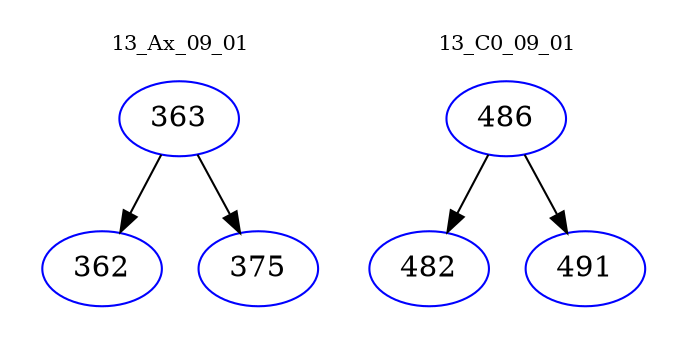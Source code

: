 digraph{
subgraph cluster_0 {
color = white
label = "13_Ax_09_01";
fontsize=10;
T0_363 [label="363", color="blue"]
T0_363 -> T0_362 [color="black"]
T0_362 [label="362", color="blue"]
T0_363 -> T0_375 [color="black"]
T0_375 [label="375", color="blue"]
}
subgraph cluster_1 {
color = white
label = "13_C0_09_01";
fontsize=10;
T1_486 [label="486", color="blue"]
T1_486 -> T1_482 [color="black"]
T1_482 [label="482", color="blue"]
T1_486 -> T1_491 [color="black"]
T1_491 [label="491", color="blue"]
}
}

